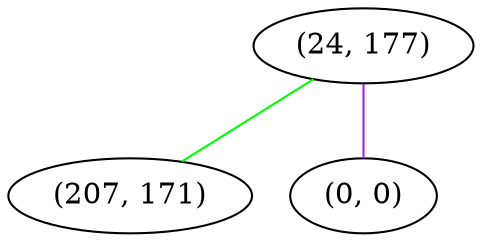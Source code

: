 graph "" {
"(24, 177)";
"(207, 171)";
"(0, 0)";
"(24, 177)" -- "(207, 171)"  [color=green, key=0, weight=2];
"(24, 177)" -- "(0, 0)"  [color=purple, key=0, weight=4];
}
